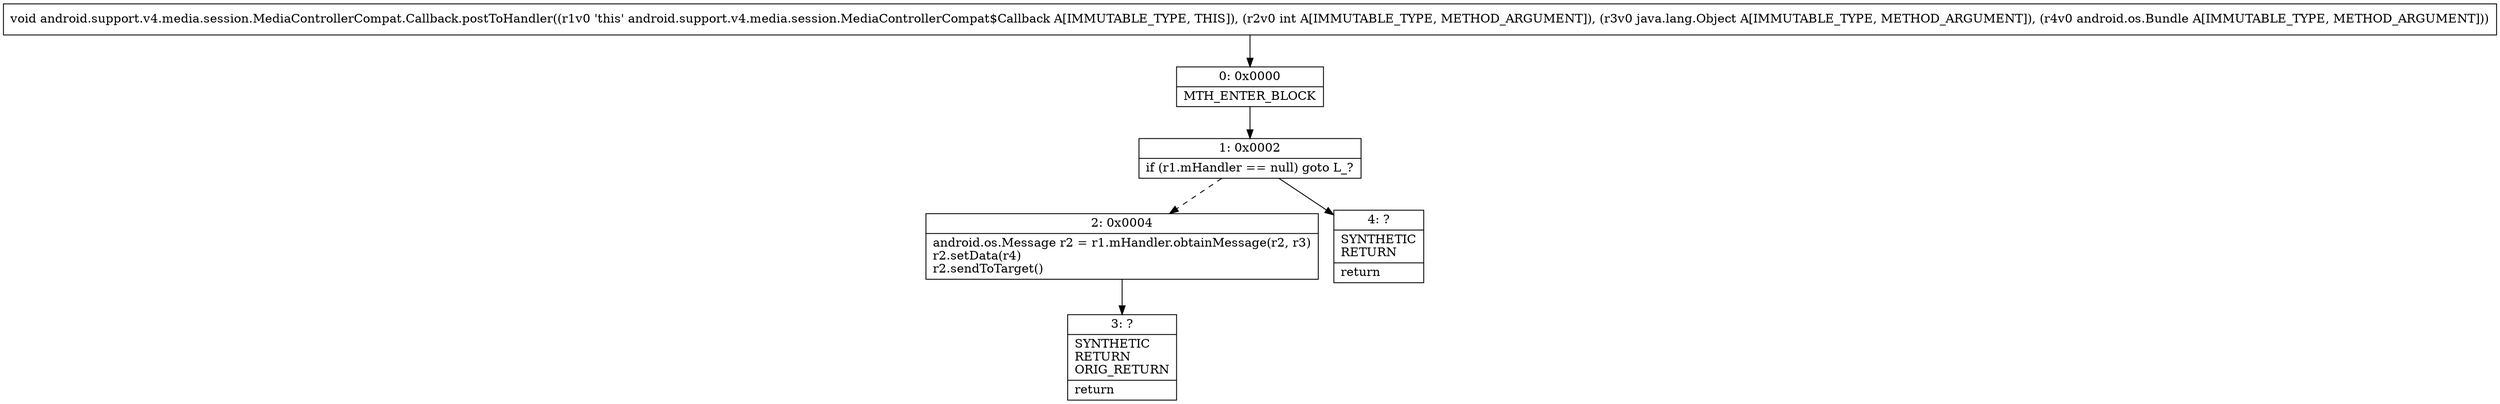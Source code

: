 digraph "CFG forandroid.support.v4.media.session.MediaControllerCompat.Callback.postToHandler(ILjava\/lang\/Object;Landroid\/os\/Bundle;)V" {
Node_0 [shape=record,label="{0\:\ 0x0000|MTH_ENTER_BLOCK\l}"];
Node_1 [shape=record,label="{1\:\ 0x0002|if (r1.mHandler == null) goto L_?\l}"];
Node_2 [shape=record,label="{2\:\ 0x0004|android.os.Message r2 = r1.mHandler.obtainMessage(r2, r3)\lr2.setData(r4)\lr2.sendToTarget()\l}"];
Node_3 [shape=record,label="{3\:\ ?|SYNTHETIC\lRETURN\lORIG_RETURN\l|return\l}"];
Node_4 [shape=record,label="{4\:\ ?|SYNTHETIC\lRETURN\l|return\l}"];
MethodNode[shape=record,label="{void android.support.v4.media.session.MediaControllerCompat.Callback.postToHandler((r1v0 'this' android.support.v4.media.session.MediaControllerCompat$Callback A[IMMUTABLE_TYPE, THIS]), (r2v0 int A[IMMUTABLE_TYPE, METHOD_ARGUMENT]), (r3v0 java.lang.Object A[IMMUTABLE_TYPE, METHOD_ARGUMENT]), (r4v0 android.os.Bundle A[IMMUTABLE_TYPE, METHOD_ARGUMENT])) }"];
MethodNode -> Node_0;
Node_0 -> Node_1;
Node_1 -> Node_2[style=dashed];
Node_1 -> Node_4;
Node_2 -> Node_3;
}

